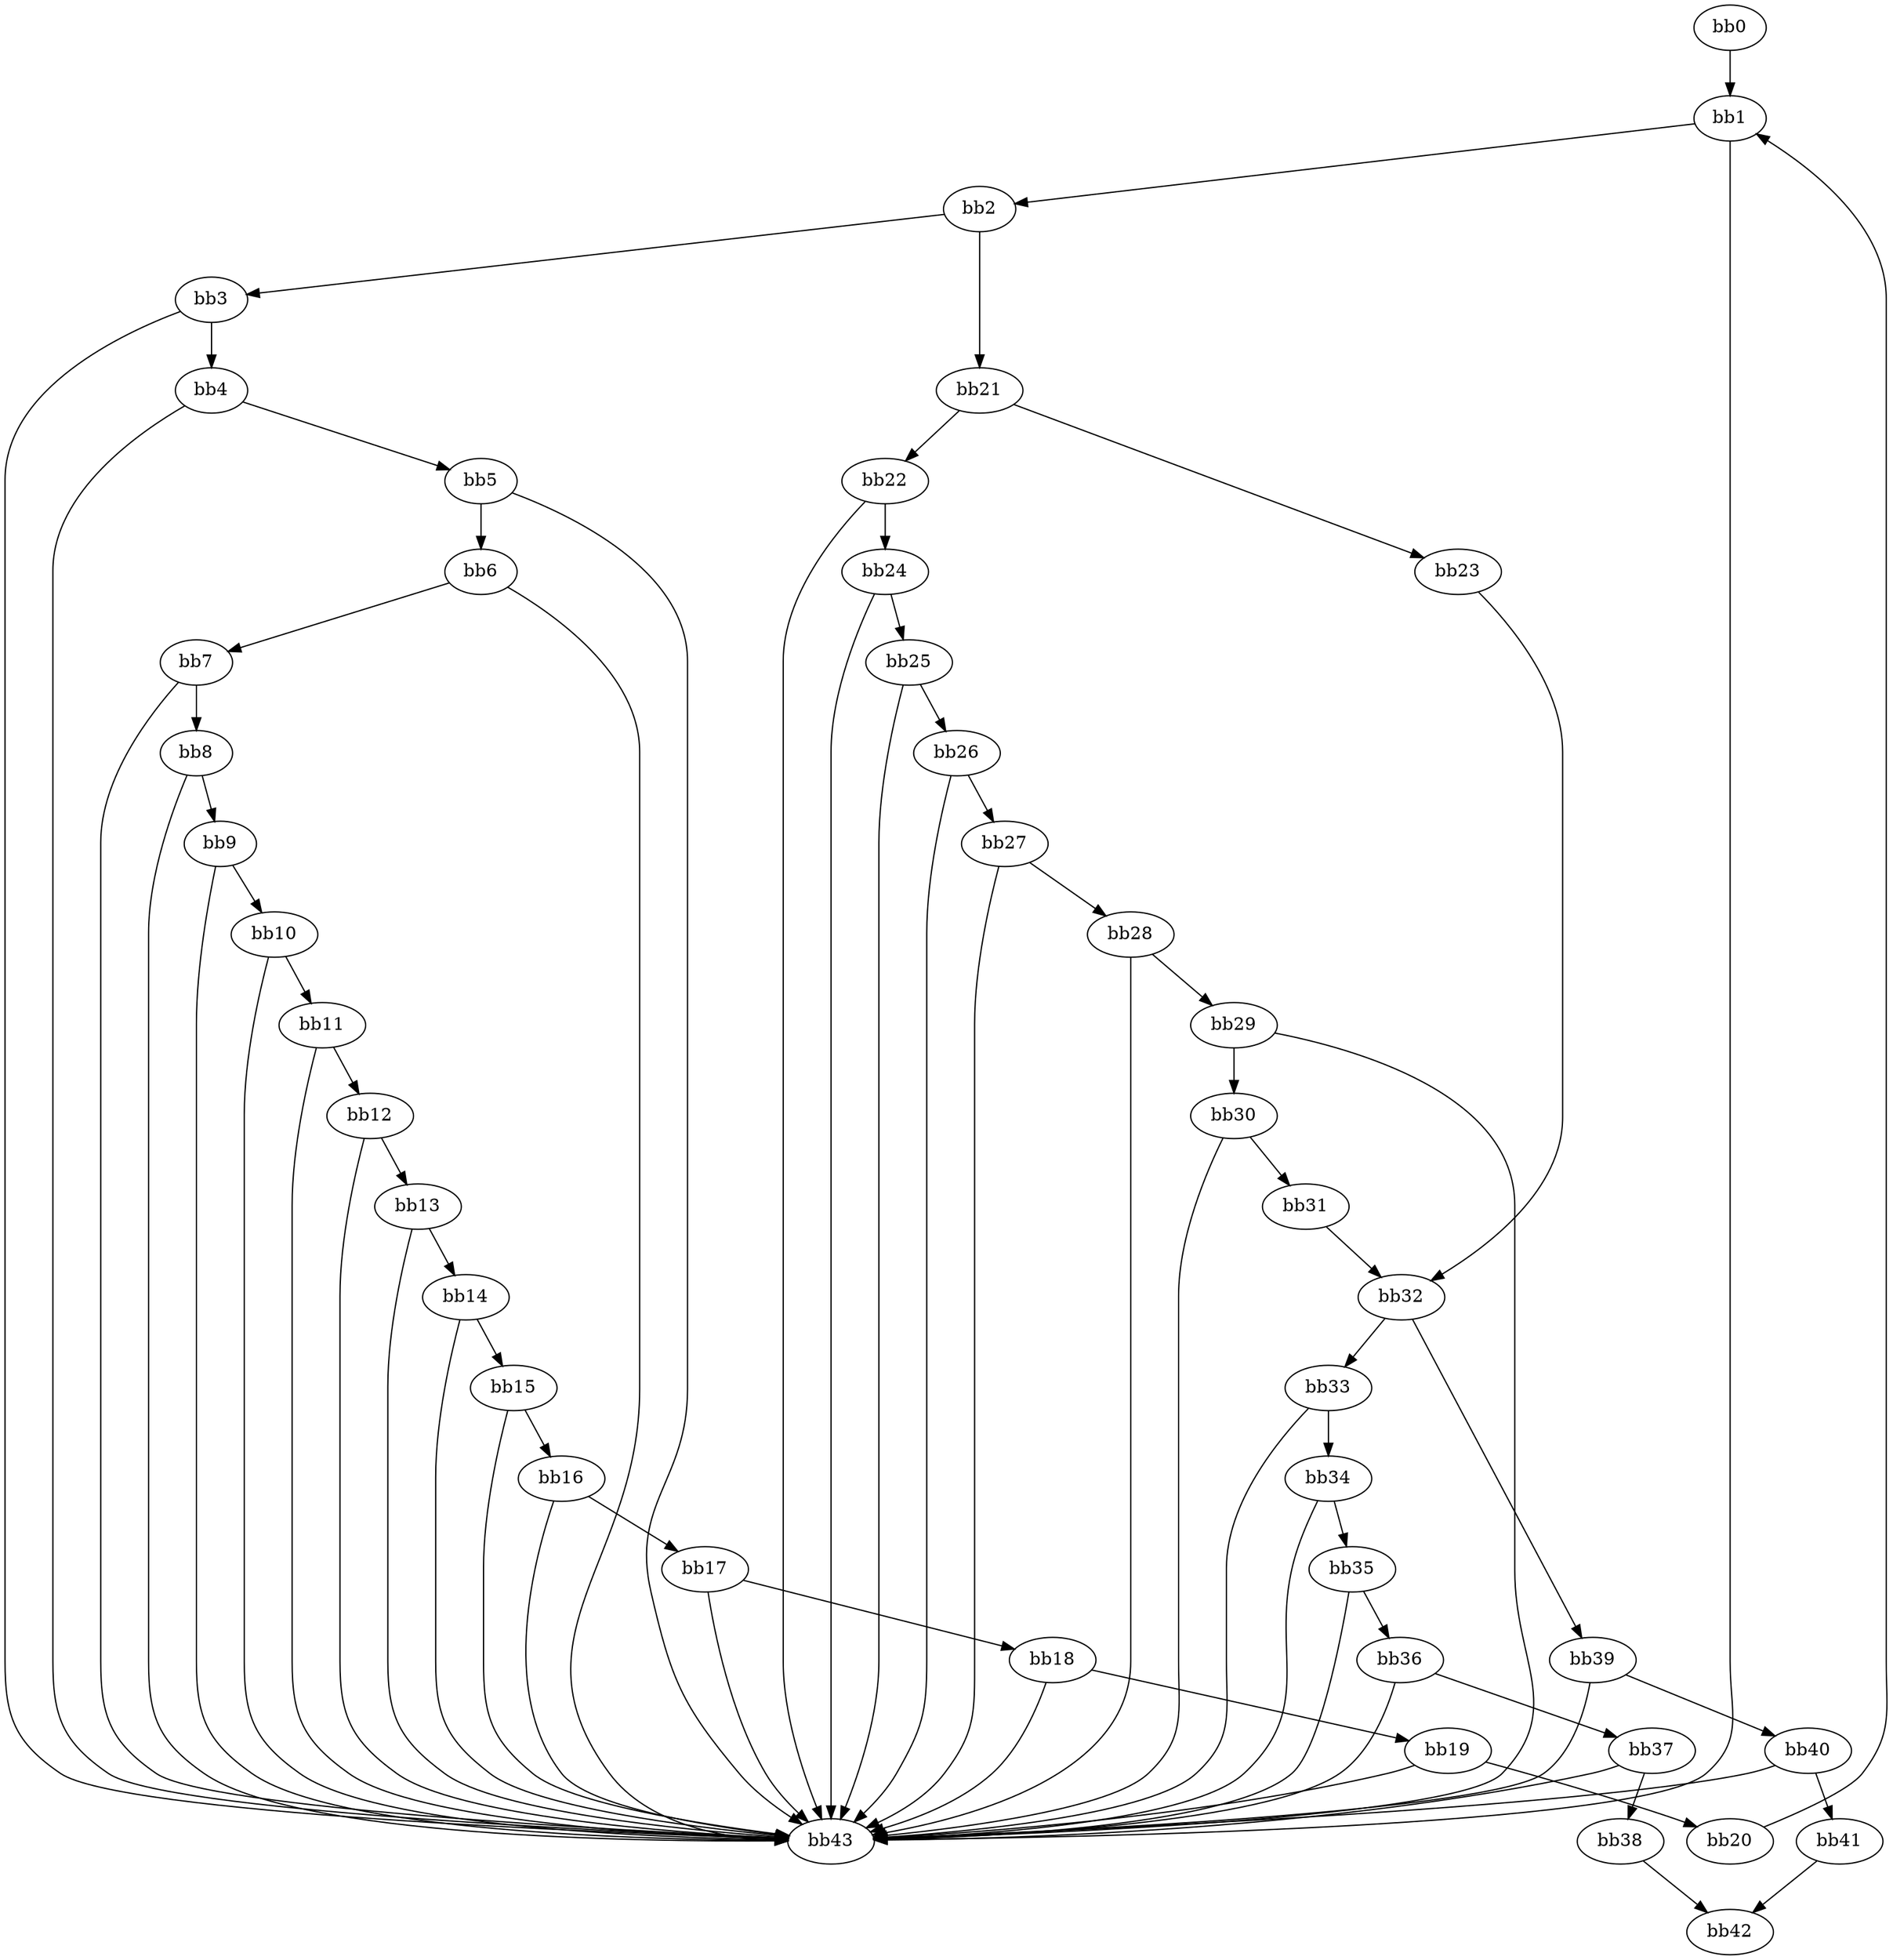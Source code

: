 digraph {
    0 [ label = "bb0\l" ]
    1 [ label = "bb1\l" ]
    2 [ label = "bb2\l" ]
    3 [ label = "bb3\l" ]
    4 [ label = "bb4\l" ]
    5 [ label = "bb5\l" ]
    6 [ label = "bb6\l" ]
    7 [ label = "bb7\l" ]
    8 [ label = "bb8\l" ]
    9 [ label = "bb9\l" ]
    10 [ label = "bb10\l" ]
    11 [ label = "bb11\l" ]
    12 [ label = "bb12\l" ]
    13 [ label = "bb13\l" ]
    14 [ label = "bb14\l" ]
    15 [ label = "bb15\l" ]
    16 [ label = "bb16\l" ]
    17 [ label = "bb17\l" ]
    18 [ label = "bb18\l" ]
    19 [ label = "bb19\l" ]
    20 [ label = "bb20\l" ]
    21 [ label = "bb21\l" ]
    22 [ label = "bb22\l" ]
    23 [ label = "bb23\l" ]
    24 [ label = "bb24\l" ]
    25 [ label = "bb25\l" ]
    26 [ label = "bb26\l" ]
    27 [ label = "bb27\l" ]
    28 [ label = "bb28\l" ]
    29 [ label = "bb29\l" ]
    30 [ label = "bb30\l" ]
    31 [ label = "bb31\l" ]
    32 [ label = "bb32\l" ]
    33 [ label = "bb33\l" ]
    34 [ label = "bb34\l" ]
    35 [ label = "bb35\l" ]
    36 [ label = "bb36\l" ]
    37 [ label = "bb37\l" ]
    38 [ label = "bb38\l" ]
    39 [ label = "bb39\l" ]
    40 [ label = "bb40\l" ]
    41 [ label = "bb41\l" ]
    42 [ label = "bb42\l" ]
    43 [ label = "bb43\l" ]
    0 -> 1 [ ]
    1 -> 2 [ ]
    1 -> 43 [ ]
    2 -> 3 [ ]
    2 -> 21 [ ]
    3 -> 4 [ ]
    3 -> 43 [ ]
    4 -> 5 [ ]
    4 -> 43 [ ]
    5 -> 6 [ ]
    5 -> 43 [ ]
    6 -> 7 [ ]
    6 -> 43 [ ]
    7 -> 8 [ ]
    7 -> 43 [ ]
    8 -> 9 [ ]
    8 -> 43 [ ]
    9 -> 10 [ ]
    9 -> 43 [ ]
    10 -> 11 [ ]
    10 -> 43 [ ]
    11 -> 12 [ ]
    11 -> 43 [ ]
    12 -> 13 [ ]
    12 -> 43 [ ]
    13 -> 14 [ ]
    13 -> 43 [ ]
    14 -> 15 [ ]
    14 -> 43 [ ]
    15 -> 16 [ ]
    15 -> 43 [ ]
    16 -> 17 [ ]
    16 -> 43 [ ]
    17 -> 18 [ ]
    17 -> 43 [ ]
    18 -> 19 [ ]
    18 -> 43 [ ]
    19 -> 20 [ ]
    19 -> 43 [ ]
    20 -> 1 [ ]
    21 -> 22 [ ]
    21 -> 23 [ ]
    22 -> 24 [ ]
    22 -> 43 [ ]
    23 -> 32 [ ]
    24 -> 25 [ ]
    24 -> 43 [ ]
    25 -> 26 [ ]
    25 -> 43 [ ]
    26 -> 27 [ ]
    26 -> 43 [ ]
    27 -> 28 [ ]
    27 -> 43 [ ]
    28 -> 29 [ ]
    28 -> 43 [ ]
    29 -> 30 [ ]
    29 -> 43 [ ]
    30 -> 31 [ ]
    30 -> 43 [ ]
    31 -> 32 [ ]
    32 -> 33 [ ]
    32 -> 39 [ ]
    33 -> 34 [ ]
    33 -> 43 [ ]
    34 -> 35 [ ]
    34 -> 43 [ ]
    35 -> 36 [ ]
    35 -> 43 [ ]
    36 -> 37 [ ]
    36 -> 43 [ ]
    37 -> 38 [ ]
    37 -> 43 [ ]
    38 -> 42 [ ]
    39 -> 40 [ ]
    39 -> 43 [ ]
    40 -> 41 [ ]
    40 -> 43 [ ]
    41 -> 42 [ ]
}

